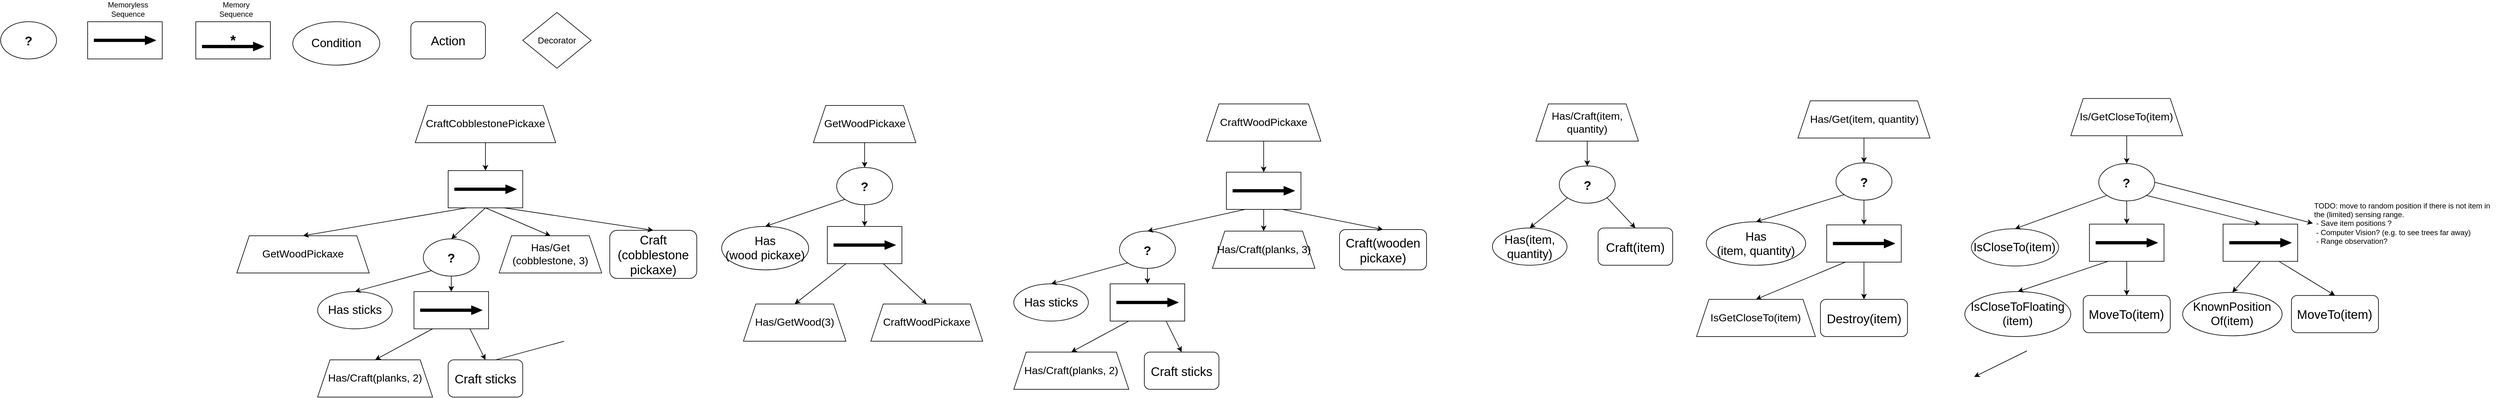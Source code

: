 <mxfile version="13.5.4" type="device"><diagram id="WyycX_kiDfn8xleZHSIg" name="Page-1"><mxGraphModel dx="1594" dy="853" grid="1" gridSize="10" guides="1" tooltips="1" connect="1" arrows="1" fold="1" page="1" pageScale="1" pageWidth="827" pageHeight="1169" math="0" shadow="0"><root><mxCell id="0"/><mxCell id="1" parent="0"/><mxCell id="VDcFkGqoI388mTJnBidE-6" value="" style="group" parent="1" vertex="1" connectable="0"><mxGeometry x="240" y="40" width="120" height="60" as="geometry"/></mxCell><mxCell id="VDcFkGqoI388mTJnBidE-2" value="" style="rounded=0;whiteSpace=wrap;html=1;" parent="VDcFkGqoI388mTJnBidE-6" vertex="1"><mxGeometry width="120" height="60" as="geometry"/></mxCell><mxCell id="VDcFkGqoI388mTJnBidE-4" value="" style="shape=flexArrow;endArrow=classic;html=1;fillColor=#000000;endWidth=9.001;endSize=5.311;width=4.194;" parent="VDcFkGqoI388mTJnBidE-6" edge="1"><mxGeometry width="50" height="50" relative="1" as="geometry"><mxPoint x="10" y="30" as="sourcePoint"/><mxPoint x="110" y="30" as="targetPoint"/></mxGeometry></mxCell><mxCell id="VDcFkGqoI388mTJnBidE-13" value="&lt;font style=&quot;font-size: 20px&quot;&gt;Action&lt;/font&gt;" style="rounded=1;whiteSpace=wrap;html=1;" parent="1" vertex="1"><mxGeometry x="760" y="40" width="120" height="60" as="geometry"/></mxCell><mxCell id="VDcFkGqoI388mTJnBidE-19" value="&lt;span style=&quot;font-size: 17px&quot;&gt;Is/GetCloseTo(item)&lt;/span&gt;" style="shape=trapezoid;perimeter=trapezoidPerimeter;whiteSpace=wrap;html=1;fixedSize=1;" parent="1" vertex="1"><mxGeometry x="3430.47" y="163.75" width="180" height="60" as="geometry"/></mxCell><mxCell id="VDcFkGqoI388mTJnBidE-21" value="&lt;font style=&quot;font-size: 20px&quot;&gt;&lt;b&gt;?&lt;/b&gt;&lt;/font&gt;" style="ellipse;whiteSpace=wrap;html=1;container=1;" parent="1" vertex="1"><mxGeometry x="3475.47" y="268.75" width="90" height="60" as="geometry"/></mxCell><mxCell id="VDcFkGqoI388mTJnBidE-22" value="" style="endArrow=classic;html=1;fillColor=#000000;exitX=0.5;exitY=1;exitDx=0;exitDy=0;entryX=0.5;entryY=0;entryDx=0;entryDy=0;" parent="1" source="VDcFkGqoI388mTJnBidE-19" target="VDcFkGqoI388mTJnBidE-21" edge="1"><mxGeometry width="50" height="50" relative="1" as="geometry"><mxPoint x="3635.47" y="258.75" as="sourcePoint"/><mxPoint x="3720.47" y="408.75" as="targetPoint"/></mxGeometry></mxCell><mxCell id="VDcFkGqoI388mTJnBidE-23" value="&lt;font style=&quot;font-size: 19px&quot;&gt;IsCloseTo(item)&lt;/font&gt;" style="ellipse;whiteSpace=wrap;html=1;" parent="1" vertex="1"><mxGeometry x="3270.47" y="373.75" width="140.47" height="60" as="geometry"/></mxCell><mxCell id="VDcFkGqoI388mTJnBidE-24" value="" style="endArrow=classic;html=1;fillColor=#000000;exitX=0;exitY=1;exitDx=0;exitDy=0;entryX=0.5;entryY=0;entryDx=0;entryDy=0;" parent="1" source="VDcFkGqoI388mTJnBidE-21" target="VDcFkGqoI388mTJnBidE-23" edge="1"><mxGeometry width="50" height="50" relative="1" as="geometry"><mxPoint x="3500.94" y="293.752" as="sourcePoint"/><mxPoint x="3525.0" y="341.61" as="targetPoint"/></mxGeometry></mxCell><mxCell id="VDcFkGqoI388mTJnBidE-25" value="Memoryless Sequence" style="text;html=1;strokeColor=none;fillColor=none;align=center;verticalAlign=middle;whiteSpace=wrap;rounded=0;" parent="1" vertex="1"><mxGeometry x="270" y="10" width="70" height="20" as="geometry"/></mxCell><mxCell id="VDcFkGqoI388mTJnBidE-27" value="" style="group" parent="1" vertex="1" connectable="0"><mxGeometry x="3675.47" y="366.25" width="120" height="60" as="geometry"/></mxCell><mxCell id="VDcFkGqoI388mTJnBidE-28" value="" style="rounded=0;whiteSpace=wrap;html=1;" parent="VDcFkGqoI388mTJnBidE-27" vertex="1"><mxGeometry width="120" height="60" as="geometry"/></mxCell><mxCell id="VDcFkGqoI388mTJnBidE-29" value="" style="shape=flexArrow;endArrow=classic;html=1;fillColor=#000000;endWidth=9.001;endSize=5.311;width=4.194;" parent="VDcFkGqoI388mTJnBidE-27" edge="1"><mxGeometry width="50" height="50" relative="1" as="geometry"><mxPoint x="10" y="30" as="sourcePoint"/><mxPoint x="110" y="30" as="targetPoint"/></mxGeometry></mxCell><mxCell id="VDcFkGqoI388mTJnBidE-30" value="" style="endArrow=classic;html=1;fillColor=#000000;exitX=1;exitY=1;exitDx=0;exitDy=0;entryX=0.5;entryY=0;entryDx=0;entryDy=0;" parent="1" source="VDcFkGqoI388mTJnBidE-21" target="VDcFkGqoI388mTJnBidE-28" edge="1"><mxGeometry width="50" height="50" relative="1" as="geometry"><mxPoint x="3498.44" y="329.822" as="sourcePoint"/><mxPoint x="3350.705" y="383.75" as="targetPoint"/></mxGeometry></mxCell><mxCell id="VDcFkGqoI388mTJnBidE-31" value="&lt;font style=&quot;font-size: 19px&quot;&gt;KnownPosition&lt;br&gt;Of(item)&lt;/font&gt;" style="ellipse;whiteSpace=wrap;html=1;" parent="1" vertex="1"><mxGeometry x="3610.47" y="476.25" width="160" height="70" as="geometry"/></mxCell><mxCell id="VDcFkGqoI388mTJnBidE-33" value="" style="endArrow=classic;html=1;fillColor=#000000;exitX=0.5;exitY=1;exitDx=0;exitDy=0;entryX=0.5;entryY=0;entryDx=0;entryDy=0;" parent="1" source="VDcFkGqoI388mTJnBidE-28" target="VDcFkGqoI388mTJnBidE-31" edge="1"><mxGeometry width="50" height="50" relative="1" as="geometry"><mxPoint x="3543.44" y="329.822" as="sourcePoint"/><mxPoint x="3395.705" y="383.75" as="targetPoint"/></mxGeometry></mxCell><mxCell id="VDcFkGqoI388mTJnBidE-37" value="" style="endArrow=classic;html=1;fillColor=#000000;entryX=0.5;entryY=0;entryDx=0;entryDy=0;exitX=0.75;exitY=1;exitDx=0;exitDy=0;" parent="1" target="VDcFkGqoI388mTJnBidE-115" edge="1" source="VDcFkGqoI388mTJnBidE-28"><mxGeometry width="50" height="50" relative="1" as="geometry"><mxPoint x="3565.47" y="433.75" as="sourcePoint"/><mxPoint x="3649.47" y="476.25" as="targetPoint"/></mxGeometry></mxCell><mxCell id="VDcFkGqoI388mTJnBidE-38" value="" style="group" parent="1" vertex="1" connectable="0"><mxGeometry x="414" y="40" width="120" height="60" as="geometry"/></mxCell><mxCell id="VDcFkGqoI388mTJnBidE-39" value="&lt;font style=&quot;font-size: 23px&quot;&gt;&lt;b&gt;*&lt;/b&gt;&lt;/font&gt;" style="rounded=0;whiteSpace=wrap;html=1;" parent="VDcFkGqoI388mTJnBidE-38" vertex="1"><mxGeometry width="120" height="60" as="geometry"/></mxCell><mxCell id="VDcFkGqoI388mTJnBidE-40" value="" style="shape=flexArrow;endArrow=classic;html=1;fillColor=#000000;endWidth=9.001;endSize=5.311;width=4.194;" parent="VDcFkGqoI388mTJnBidE-38" edge="1"><mxGeometry width="50" height="50" relative="1" as="geometry"><mxPoint x="10" y="40" as="sourcePoint"/><mxPoint x="110" y="40" as="targetPoint"/></mxGeometry></mxCell><mxCell id="VDcFkGqoI388mTJnBidE-41" value="Memory Sequence" style="text;html=1;strokeColor=none;fillColor=none;align=center;verticalAlign=middle;whiteSpace=wrap;rounded=0;" parent="1" vertex="1"><mxGeometry x="444" y="10" width="70" height="20" as="geometry"/></mxCell><mxCell id="VDcFkGqoI388mTJnBidE-42" value="&lt;font style=&quot;font-size: 17px&quot;&gt;Has/Get(item, quantity)&lt;/font&gt;" style="shape=trapezoid;perimeter=trapezoidPerimeter;whiteSpace=wrap;html=1;fixedSize=1;" parent="1" vertex="1"><mxGeometry x="2991.5" y="167.5" width="212.5" height="60" as="geometry"/></mxCell><mxCell id="VDcFkGqoI388mTJnBidE-43" value="&lt;font style=&quot;font-size: 20px&quot;&gt;&lt;b&gt;?&lt;/b&gt;&lt;/font&gt;" style="ellipse;whiteSpace=wrap;html=1;container=0;" parent="1" vertex="1"><mxGeometry x="3052.75" y="267.5" width="90" height="60" as="geometry"/></mxCell><mxCell id="VDcFkGqoI388mTJnBidE-44" value="" style="endArrow=classic;html=1;fillColor=#000000;exitX=0.5;exitY=1;exitDx=0;exitDy=0;entryX=0.5;entryY=0;entryDx=0;entryDy=0;" parent="1" source="VDcFkGqoI388mTJnBidE-42" target="VDcFkGqoI388mTJnBidE-43" edge="1"><mxGeometry width="50" height="50" relative="1" as="geometry"><mxPoint x="3644.0" y="237.5" as="sourcePoint"/><mxPoint x="3644.0" y="282.5" as="targetPoint"/></mxGeometry></mxCell><mxCell id="VDcFkGqoI388mTJnBidE-45" value="&lt;font style=&quot;font-size: 19px&quot;&gt;Has&lt;br&gt;(item, quantity)&lt;/font&gt;" style="ellipse;whiteSpace=wrap;html=1;" parent="1" vertex="1"><mxGeometry x="2844" y="362.5" width="160" height="70" as="geometry"/></mxCell><mxCell id="VDcFkGqoI388mTJnBidE-46" value="" style="endArrow=classic;html=1;fillColor=#000000;exitX=0;exitY=1;exitDx=0;exitDy=0;entryX=0.5;entryY=0;entryDx=0;entryDy=0;" parent="1" source="VDcFkGqoI388mTJnBidE-43" target="VDcFkGqoI388mTJnBidE-45" edge="1"><mxGeometry width="50" height="50" relative="1" as="geometry"><mxPoint x="3394" y="457.5" as="sourcePoint"/><mxPoint x="3444" y="407.5" as="targetPoint"/></mxGeometry></mxCell><mxCell id="VDcFkGqoI388mTJnBidE-47" value="" style="group" parent="1" vertex="1" connectable="0"><mxGeometry x="3037.75" y="367.5" width="120" height="60" as="geometry"/></mxCell><mxCell id="VDcFkGqoI388mTJnBidE-48" value="" style="rounded=0;whiteSpace=wrap;html=1;" parent="VDcFkGqoI388mTJnBidE-47" vertex="1"><mxGeometry width="120" height="60" as="geometry"/></mxCell><mxCell id="VDcFkGqoI388mTJnBidE-49" value="" style="shape=flexArrow;endArrow=classic;html=1;fillColor=#000000;endWidth=9.001;endSize=5.311;width=4.194;" parent="VDcFkGqoI388mTJnBidE-47" edge="1"><mxGeometry width="50" height="50" relative="1" as="geometry"><mxPoint x="10" y="30" as="sourcePoint"/><mxPoint x="110" y="30" as="targetPoint"/></mxGeometry></mxCell><mxCell id="VDcFkGqoI388mTJnBidE-50" value="" style="endArrow=classic;html=1;fillColor=#000000;exitX=0.5;exitY=1;exitDx=0;exitDy=0;entryX=0.5;entryY=0;entryDx=0;entryDy=0;" parent="1" source="VDcFkGqoI388mTJnBidE-43" target="VDcFkGqoI388mTJnBidE-48" edge="1"><mxGeometry width="50" height="50" relative="1" as="geometry"><mxPoint x="3075.72" y="328.572" as="sourcePoint"/><mxPoint x="2934" y="372.5" as="targetPoint"/></mxGeometry></mxCell><mxCell id="VDcFkGqoI388mTJnBidE-51" value="&lt;font style=&quot;font-size: 17px&quot;&gt;IsGetCloseTo(item)&lt;/font&gt;" style="shape=trapezoid;perimeter=trapezoidPerimeter;whiteSpace=wrap;html=1;fixedSize=1;" parent="1" vertex="1"><mxGeometry x="2828.38" y="487.5" width="191.25" height="60" as="geometry"/></mxCell><mxCell id="VDcFkGqoI388mTJnBidE-52" value="" style="endArrow=classic;html=1;fillColor=#000000;exitX=0.25;exitY=1;exitDx=0;exitDy=0;entryX=0.5;entryY=0;entryDx=0;entryDy=0;" parent="1" source="VDcFkGqoI388mTJnBidE-48" target="VDcFkGqoI388mTJnBidE-51" edge="1"><mxGeometry width="50" height="50" relative="1" as="geometry"><mxPoint x="3075.72" y="328.572" as="sourcePoint"/><mxPoint x="2934" y="372.5" as="targetPoint"/></mxGeometry></mxCell><mxCell id="VDcFkGqoI388mTJnBidE-53" value="&lt;font style=&quot;font-size: 20px&quot;&gt;Destroy(item)&lt;/font&gt;" style="rounded=1;whiteSpace=wrap;html=1;" parent="1" vertex="1"><mxGeometry x="3027.75" y="487.5" width="140" height="60" as="geometry"/></mxCell><mxCell id="VDcFkGqoI388mTJnBidE-54" value="" style="endArrow=classic;html=1;fillColor=#000000;entryX=0.5;entryY=0;entryDx=0;entryDy=0;exitX=0.5;exitY=1;exitDx=0;exitDy=0;" parent="1" target="VDcFkGqoI388mTJnBidE-53" edge="1" source="VDcFkGqoI388mTJnBidE-48"><mxGeometry width="50" height="50" relative="1" as="geometry"><mxPoint x="3120" y="440" as="sourcePoint"/><mxPoint x="2959.625" y="497.5" as="targetPoint"/></mxGeometry></mxCell><mxCell id="VDcFkGqoI388mTJnBidE-55" value="&lt;font style=&quot;font-size: 17px&quot;&gt;Has/Craft(item, quantity)&lt;/font&gt;" style="shape=trapezoid;perimeter=trapezoidPerimeter;whiteSpace=wrap;html=1;fixedSize=1;" parent="1" vertex="1"><mxGeometry x="2570" y="172.5" width="165" height="60" as="geometry"/></mxCell><mxCell id="VDcFkGqoI388mTJnBidE-56" value="&lt;font style=&quot;font-size: 20px&quot;&gt;&lt;b&gt;?&lt;/b&gt;&lt;/font&gt;" style="ellipse;whiteSpace=wrap;html=1;container=0;" parent="1" vertex="1"><mxGeometry x="2607.5" y="272.5" width="90" height="60" as="geometry"/></mxCell><mxCell id="VDcFkGqoI388mTJnBidE-57" value="" style="endArrow=classic;html=1;fillColor=#000000;entryX=0.5;entryY=0;entryDx=0;entryDy=0;exitX=0.5;exitY=1;exitDx=0;exitDy=0;" parent="1" source="VDcFkGqoI388mTJnBidE-55" target="VDcFkGqoI388mTJnBidE-56" edge="1"><mxGeometry width="50" height="50" relative="1" as="geometry"><mxPoint x="2950" y="467.5" as="sourcePoint"/><mxPoint x="3000" y="417.5" as="targetPoint"/></mxGeometry></mxCell><mxCell id="VDcFkGqoI388mTJnBidE-58" value="&lt;font style=&quot;font-size: 19px&quot;&gt;Has(item, quantity)&lt;/font&gt;" style="ellipse;whiteSpace=wrap;html=1;" parent="1" vertex="1"><mxGeometry x="2500" y="372.5" width="120" height="60" as="geometry"/></mxCell><mxCell id="VDcFkGqoI388mTJnBidE-59" value="" style="endArrow=classic;html=1;fillColor=#000000;entryX=0.5;entryY=0;entryDx=0;entryDy=0;exitX=0;exitY=1;exitDx=0;exitDy=0;" parent="1" source="VDcFkGqoI388mTJnBidE-56" target="VDcFkGqoI388mTJnBidE-58" edge="1"><mxGeometry width="50" height="50" relative="1" as="geometry"><mxPoint x="2950" y="467.5" as="sourcePoint"/><mxPoint x="3000" y="417.5" as="targetPoint"/></mxGeometry></mxCell><mxCell id="VDcFkGqoI388mTJnBidE-60" value="&lt;font style=&quot;font-size: 20px&quot;&gt;Craft(item)&lt;/font&gt;" style="rounded=1;whiteSpace=wrap;html=1;" parent="1" vertex="1"><mxGeometry x="2670" y="372.5" width="120" height="60" as="geometry"/></mxCell><mxCell id="VDcFkGqoI388mTJnBidE-61" value="" style="endArrow=classic;html=1;fillColor=#000000;entryX=0.5;entryY=0;entryDx=0;entryDy=0;exitX=1;exitY=1;exitDx=0;exitDy=0;" parent="1" source="VDcFkGqoI388mTJnBidE-56" target="VDcFkGqoI388mTJnBidE-60" edge="1"><mxGeometry width="50" height="50" relative="1" as="geometry"><mxPoint x="2630.47" y="333.572" as="sourcePoint"/><mxPoint x="2557.5" y="377.5" as="targetPoint"/></mxGeometry></mxCell><mxCell id="VDcFkGqoI388mTJnBidE-62" value="&lt;font style=&quot;font-size: 17px&quot;&gt;CraftWoodPickaxe&lt;br&gt;&lt;/font&gt;" style="shape=trapezoid;perimeter=trapezoidPerimeter;whiteSpace=wrap;html=1;fixedSize=1;" parent="1" vertex="1"><mxGeometry x="2040" y="172.5" width="184" height="60" as="geometry"/></mxCell><mxCell id="VDcFkGqoI388mTJnBidE-63" value="&lt;font style=&quot;font-size: 20px&quot;&gt;&lt;b&gt;?&lt;/b&gt;&lt;/font&gt;" style="ellipse;whiteSpace=wrap;html=1;container=0;" parent="1" vertex="1"><mxGeometry x="1900" y="377.5" width="90" height="60" as="geometry"/></mxCell><mxCell id="VDcFkGqoI388mTJnBidE-64" value="" style="endArrow=classic;html=1;fillColor=#000000;entryX=0.5;entryY=0;entryDx=0;entryDy=0;exitX=0.25;exitY=1;exitDx=0;exitDy=0;" parent="1" source="VDcFkGqoI388mTJnBidE-69" target="VDcFkGqoI388mTJnBidE-63" edge="1"><mxGeometry width="50" height="50" relative="1" as="geometry"><mxPoint x="2062" y="312.5" as="sourcePoint"/><mxPoint x="2310" y="422.5" as="targetPoint"/></mxGeometry></mxCell><mxCell id="VDcFkGqoI388mTJnBidE-68" value="" style="group" parent="1" vertex="1" connectable="0"><mxGeometry x="2072" y="282.5" width="120" height="60" as="geometry"/></mxCell><mxCell id="VDcFkGqoI388mTJnBidE-69" value="" style="rounded=0;whiteSpace=wrap;html=1;" parent="VDcFkGqoI388mTJnBidE-68" vertex="1"><mxGeometry width="120" height="60" as="geometry"/></mxCell><mxCell id="VDcFkGqoI388mTJnBidE-70" value="" style="shape=flexArrow;endArrow=classic;html=1;fillColor=#000000;endWidth=9.001;endSize=5.311;width=4.194;" parent="VDcFkGqoI388mTJnBidE-68" edge="1"><mxGeometry width="50" height="50" relative="1" as="geometry"><mxPoint x="10" y="30" as="sourcePoint"/><mxPoint x="110" y="30" as="targetPoint"/></mxGeometry></mxCell><mxCell id="VDcFkGqoI388mTJnBidE-71" value="" style="endArrow=classic;html=1;fillColor=#000000;entryX=0.5;entryY=0;entryDx=0;entryDy=0;exitX=0.5;exitY=1;exitDx=0;exitDy=0;" parent="1" source="VDcFkGqoI388mTJnBidE-62" target="VDcFkGqoI388mTJnBidE-69" edge="1"><mxGeometry width="50" height="50" relative="1" as="geometry"><mxPoint x="2072" y="322.5" as="sourcePoint"/><mxPoint x="1935.0" y="362.5" as="targetPoint"/></mxGeometry></mxCell><mxCell id="VDcFkGqoI388mTJnBidE-72" value="&lt;font style=&quot;font-size: 19px&quot;&gt;Has sticks&lt;/font&gt;" style="ellipse;whiteSpace=wrap;html=1;" parent="1" vertex="1"><mxGeometry x="1730" y="462.5" width="120" height="60" as="geometry"/></mxCell><mxCell id="VDcFkGqoI388mTJnBidE-73" value="" style="endArrow=classic;html=1;fillColor=#000000;exitX=0;exitY=1;exitDx=0;exitDy=0;entryX=0.5;entryY=0;entryDx=0;entryDy=0;" parent="1" source="VDcFkGqoI388mTJnBidE-63" target="VDcFkGqoI388mTJnBidE-72" edge="1"><mxGeometry width="50" height="50" relative="1" as="geometry"><mxPoint x="2082" y="357.5" as="sourcePoint"/><mxPoint x="1840" y="367.5" as="targetPoint"/></mxGeometry></mxCell><mxCell id="VDcFkGqoI388mTJnBidE-74" value="" style="group" parent="1" vertex="1" connectable="0"><mxGeometry x="1885" y="462.5" width="120" height="60" as="geometry"/></mxCell><mxCell id="VDcFkGqoI388mTJnBidE-75" value="" style="rounded=0;whiteSpace=wrap;html=1;" parent="VDcFkGqoI388mTJnBidE-74" vertex="1"><mxGeometry width="120" height="60" as="geometry"/></mxCell><mxCell id="VDcFkGqoI388mTJnBidE-76" value="" style="shape=flexArrow;endArrow=classic;html=1;fillColor=#000000;endWidth=9.001;endSize=5.311;width=4.194;" parent="VDcFkGqoI388mTJnBidE-74" edge="1"><mxGeometry width="50" height="50" relative="1" as="geometry"><mxPoint x="10" y="30" as="sourcePoint"/><mxPoint x="110" y="30" as="targetPoint"/></mxGeometry></mxCell><mxCell id="VDcFkGqoI388mTJnBidE-77" value="" style="endArrow=classic;html=1;fillColor=#000000;exitX=0.5;exitY=1;exitDx=0;exitDy=0;entryX=0.5;entryY=0;entryDx=0;entryDy=0;" parent="1" source="VDcFkGqoI388mTJnBidE-63" target="VDcFkGqoI388mTJnBidE-75" edge="1"><mxGeometry width="50" height="50" relative="1" as="geometry"><mxPoint x="1922.97" y="433.572" as="sourcePoint"/><mxPoint x="1870.0" y="467.5" as="targetPoint"/></mxGeometry></mxCell><mxCell id="VDcFkGqoI388mTJnBidE-78" value="&lt;font style=&quot;font-size: 17px&quot;&gt;Has/Craft(planks, 2)&lt;/font&gt;" style="shape=trapezoid;perimeter=trapezoidPerimeter;whiteSpace=wrap;html=1;fixedSize=1;" parent="1" vertex="1"><mxGeometry x="1730" y="572.5" width="185" height="60" as="geometry"/></mxCell><mxCell id="VDcFkGqoI388mTJnBidE-79" value="" style="endArrow=classic;html=1;fillColor=#000000;exitX=0.25;exitY=1;exitDx=0;exitDy=0;entryX=0.5;entryY=0;entryDx=0;entryDy=0;" parent="1" source="VDcFkGqoI388mTJnBidE-75" target="VDcFkGqoI388mTJnBidE-78" edge="1"><mxGeometry width="50" height="50" relative="1" as="geometry"><mxPoint x="1857.97" y="428.572" as="sourcePoint"/><mxPoint x="1805.0" y="472.5" as="targetPoint"/></mxGeometry></mxCell><mxCell id="VDcFkGqoI388mTJnBidE-80" value="&lt;font style=&quot;font-size: 20px&quot;&gt;Craft sticks&lt;/font&gt;" style="rounded=1;whiteSpace=wrap;html=1;" parent="1" vertex="1"><mxGeometry x="1940" y="572.5" width="120" height="60" as="geometry"/></mxCell><mxCell id="VDcFkGqoI388mTJnBidE-81" value="" style="endArrow=classic;html=1;fillColor=#000000;exitX=0.75;exitY=1;exitDx=0;exitDy=0;entryX=0.5;entryY=0;entryDx=0;entryDy=0;" parent="1" source="VDcFkGqoI388mTJnBidE-75" target="VDcFkGqoI388mTJnBidE-80" edge="1"><mxGeometry width="50" height="50" relative="1" as="geometry"><mxPoint x="1925" y="532.5" as="sourcePoint"/><mxPoint x="1872.5" y="582.5" as="targetPoint"/></mxGeometry></mxCell><mxCell id="VDcFkGqoI388mTJnBidE-82" value="&lt;font style=&quot;font-size: 17px&quot;&gt;Has/Craft(planks, 3)&lt;/font&gt;" style="shape=trapezoid;perimeter=trapezoidPerimeter;whiteSpace=wrap;html=1;fixedSize=1;" parent="1" vertex="1"><mxGeometry x="2049.5" y="377.5" width="165" height="60" as="geometry"/></mxCell><mxCell id="VDcFkGqoI388mTJnBidE-83" value="" style="endArrow=classic;html=1;fillColor=#000000;entryX=0.5;entryY=0;entryDx=0;entryDy=0;exitX=0.5;exitY=1;exitDx=0;exitDy=0;" parent="1" source="VDcFkGqoI388mTJnBidE-69" target="VDcFkGqoI388mTJnBidE-82" edge="1"><mxGeometry width="50" height="50" relative="1" as="geometry"><mxPoint x="2112" y="352.5" as="sourcePoint"/><mxPoint x="1955" y="382.5" as="targetPoint"/></mxGeometry></mxCell><mxCell id="VDcFkGqoI388mTJnBidE-84" value="&lt;font style=&quot;font-size: 20px&quot;&gt;Craft(wooden pickaxe)&lt;/font&gt;" style="rounded=1;whiteSpace=wrap;html=1;" parent="1" vertex="1"><mxGeometry x="2254" y="375" width="140" height="65" as="geometry"/></mxCell><mxCell id="VDcFkGqoI388mTJnBidE-85" value="" style="endArrow=classic;html=1;fillColor=#000000;entryX=0.5;entryY=0;entryDx=0;entryDy=0;exitX=0.75;exitY=1;exitDx=0;exitDy=0;" parent="1" source="VDcFkGqoI388mTJnBidE-69" target="VDcFkGqoI388mTJnBidE-84" edge="1"><mxGeometry width="50" height="50" relative="1" as="geometry"><mxPoint x="2142" y="352.5" as="sourcePoint"/><mxPoint x="2142" y="387.5" as="targetPoint"/></mxGeometry></mxCell><mxCell id="VDcFkGqoI388mTJnBidE-86" value="&lt;font style=&quot;font-size: 17px&quot;&gt;GetWoodPickaxe&lt;/font&gt;" style="shape=trapezoid;perimeter=trapezoidPerimeter;whiteSpace=wrap;html=1;fixedSize=1;" parent="1" vertex="1"><mxGeometry x="1407.5" y="175" width="165" height="60" as="geometry"/></mxCell><mxCell id="VDcFkGqoI388mTJnBidE-87" value="&lt;font style=&quot;font-size: 20px&quot;&gt;&lt;b&gt;?&lt;/b&gt;&lt;/font&gt;" style="ellipse;whiteSpace=wrap;html=1;container=0;" parent="1" vertex="1"><mxGeometry x="1445" y="275" width="90" height="60" as="geometry"/></mxCell><mxCell id="VDcFkGqoI388mTJnBidE-88" value="" style="endArrow=classic;html=1;fillColor=#000000;exitX=0.5;exitY=1;exitDx=0;exitDy=0;entryX=0.5;entryY=0;entryDx=0;entryDy=0;" parent="1" source="VDcFkGqoI388mTJnBidE-86" target="VDcFkGqoI388mTJnBidE-87" edge="1"><mxGeometry width="50" height="50" relative="1" as="geometry"><mxPoint x="1290" y="200" as="sourcePoint"/><mxPoint x="1320" y="200" as="targetPoint"/></mxGeometry></mxCell><mxCell id="VDcFkGqoI388mTJnBidE-89" value="&lt;font style=&quot;font-size: 19px&quot;&gt;Has&lt;br&gt;(wood pickaxe)&lt;/font&gt;" style="ellipse;whiteSpace=wrap;html=1;" parent="1" vertex="1"><mxGeometry x="1260" y="370" width="140" height="70" as="geometry"/></mxCell><mxCell id="VDcFkGqoI388mTJnBidE-90" value="" style="endArrow=classic;html=1;fillColor=#000000;exitX=0;exitY=1;exitDx=0;exitDy=0;entryX=0.5;entryY=0;entryDx=0;entryDy=0;" parent="1" source="VDcFkGqoI388mTJnBidE-87" target="VDcFkGqoI388mTJnBidE-89" edge="1"><mxGeometry width="50" height="50" relative="1" as="geometry"><mxPoint x="1820" y="440" as="sourcePoint"/><mxPoint x="1870" y="390" as="targetPoint"/></mxGeometry></mxCell><mxCell id="VDcFkGqoI388mTJnBidE-91" value="" style="group" parent="1" vertex="1" connectable="0"><mxGeometry x="1430" y="370" width="120" height="60" as="geometry"/></mxCell><mxCell id="VDcFkGqoI388mTJnBidE-92" value="" style="rounded=0;whiteSpace=wrap;html=1;" parent="VDcFkGqoI388mTJnBidE-91" vertex="1"><mxGeometry width="120" height="60" as="geometry"/></mxCell><mxCell id="VDcFkGqoI388mTJnBidE-93" value="" style="shape=flexArrow;endArrow=classic;html=1;fillColor=#000000;endWidth=9.001;endSize=5.311;width=4.194;" parent="VDcFkGqoI388mTJnBidE-91" edge="1"><mxGeometry width="50" height="50" relative="1" as="geometry"><mxPoint x="10" y="30" as="sourcePoint"/><mxPoint x="110" y="30" as="targetPoint"/></mxGeometry></mxCell><mxCell id="VDcFkGqoI388mTJnBidE-94" value="" style="endArrow=classic;html=1;fillColor=#000000;exitX=0.5;exitY=1;exitDx=0;exitDy=0;entryX=0.5;entryY=0;entryDx=0;entryDy=0;" parent="1" source="VDcFkGqoI388mTJnBidE-87" target="VDcFkGqoI388mTJnBidE-92" edge="1"><mxGeometry width="50" height="50" relative="1" as="geometry"><mxPoint x="1620" y="340" as="sourcePoint"/><mxPoint x="1670" y="290" as="targetPoint"/></mxGeometry></mxCell><mxCell id="VDcFkGqoI388mTJnBidE-98" value="&lt;font style=&quot;font-size: 17px&quot;&gt;Has/GetWood(3)&lt;/font&gt;" style="shape=trapezoid;perimeter=trapezoidPerimeter;whiteSpace=wrap;html=1;fixedSize=1;" parent="1" vertex="1"><mxGeometry x="1295" y="495" width="165" height="60" as="geometry"/></mxCell><mxCell id="VDcFkGqoI388mTJnBidE-99" value="&lt;font style=&quot;font-size: 17px&quot;&gt;CraftWoodPickaxe&lt;/font&gt;" style="shape=trapezoid;perimeter=trapezoidPerimeter;whiteSpace=wrap;html=1;fixedSize=1;" parent="1" vertex="1"><mxGeometry x="1500" y="495" width="180" height="60" as="geometry"/></mxCell><mxCell id="VDcFkGqoI388mTJnBidE-100" value="" style="endArrow=classic;html=1;fillColor=#000000;exitX=0.25;exitY=1;exitDx=0;exitDy=0;entryX=0.5;entryY=0;entryDx=0;entryDy=0;" parent="1" source="VDcFkGqoI388mTJnBidE-92" target="VDcFkGqoI388mTJnBidE-98" edge="1"><mxGeometry width="50" height="50" relative="1" as="geometry"><mxPoint x="1467.97" y="336.072" as="sourcePoint"/><mxPoint x="1350.0" y="380" as="targetPoint"/></mxGeometry></mxCell><mxCell id="VDcFkGqoI388mTJnBidE-101" value="" style="endArrow=classic;html=1;fillColor=#000000;exitX=0.75;exitY=1;exitDx=0;exitDy=0;entryX=0.5;entryY=0;entryDx=0;entryDy=0;" parent="1" source="VDcFkGqoI388mTJnBidE-92" target="VDcFkGqoI388mTJnBidE-99" edge="1"><mxGeometry width="50" height="50" relative="1" as="geometry"><mxPoint x="1477.97" y="346.072" as="sourcePoint"/><mxPoint x="1360.0" y="390" as="targetPoint"/></mxGeometry></mxCell><mxCell id="VDcFkGqoI388mTJnBidE-115" value="&lt;font style=&quot;font-size: 20px&quot;&gt;MoveTo(item)&lt;/font&gt;" style="rounded=1;whiteSpace=wrap;html=1;" parent="1" vertex="1"><mxGeometry x="3785.47" y="481.25" width="140" height="60" as="geometry"/></mxCell><mxCell id="VDcFkGqoI388mTJnBidE-135" value="" style="endArrow=classic;html=1;fillColor=#000000;entryX=0.5;entryY=0;entryDx=0;entryDy=0;exitX=0.5;exitY=1;exitDx=0;exitDy=0;" parent="1" source="VDcFkGqoI388mTJnBidE-133" edge="1"><mxGeometry width="50" height="50" relative="1" as="geometry"><mxPoint x="3360" y="570.5" as="sourcePoint"/><mxPoint x="3275" y="612.5" as="targetPoint"/></mxGeometry></mxCell><mxCell id="3aJ6e_uEvTH4a3Us7mJH-6" value="&lt;font style=&quot;font-size: 20px&quot;&gt;&lt;b&gt;?&lt;/b&gt;&lt;/font&gt;" style="ellipse;whiteSpace=wrap;html=1;container=0;" vertex="1" parent="1"><mxGeometry x="100" y="40" width="90" height="60" as="geometry"/></mxCell><mxCell id="3aJ6e_uEvTH4a3Us7mJH-8" value="&lt;span style=&quot;font-size: 14px&quot;&gt;Decorator&lt;/span&gt;" style="rhombus;whiteSpace=wrap;html=1;" vertex="1" parent="1"><mxGeometry x="940" y="25" width="110" height="90" as="geometry"/></mxCell><mxCell id="3aJ6e_uEvTH4a3Us7mJH-28" value="&lt;span style=&quot;font-size: 19px&quot;&gt;Condition&lt;/span&gt;" style="ellipse;whiteSpace=wrap;html=1;" vertex="1" parent="1"><mxGeometry x="570" y="40" width="140" height="70" as="geometry"/></mxCell><mxCell id="3aJ6e_uEvTH4a3Us7mJH-32" value="" style="endArrow=classic;html=1;entryX=0.5;entryY=0;entryDx=0;entryDy=0;exitX=0.5;exitY=1;exitDx=0;exitDy=0;" edge="1" parent="1" target="3aJ6e_uEvTH4a3Us7mJH-31"><mxGeometry width="50" height="50" relative="1" as="geometry"><mxPoint x="1006.5" y="555" as="sourcePoint"/><mxPoint x="860" y="595" as="targetPoint"/></mxGeometry></mxCell><mxCell id="3aJ6e_uEvTH4a3Us7mJH-35" value="&lt;span style=&quot;font-size: 17px&quot;&gt;CraftCobblestonePickaxe&lt;/span&gt;" style="shape=trapezoid;perimeter=trapezoidPerimeter;whiteSpace=wrap;html=1;fixedSize=1;" vertex="1" parent="1"><mxGeometry x="767" y="175" width="226" height="60" as="geometry"/></mxCell><mxCell id="3aJ6e_uEvTH4a3Us7mJH-57" value="&lt;font style=&quot;font-size: 20px&quot;&gt;&lt;b&gt;?&lt;/b&gt;&lt;/font&gt;" style="ellipse;whiteSpace=wrap;html=1;container=0;" vertex="1" parent="1"><mxGeometry x="780" y="390" width="90" height="60" as="geometry"/></mxCell><mxCell id="3aJ6e_uEvTH4a3Us7mJH-58" value="" style="endArrow=classic;html=1;fillColor=#000000;entryX=0.5;entryY=0;entryDx=0;entryDy=0;exitX=0.5;exitY=1;exitDx=0;exitDy=0;" edge="1" parent="1" source="3aJ6e_uEvTH4a3Us7mJH-60" target="3aJ6e_uEvTH4a3Us7mJH-57"><mxGeometry width="50" height="50" relative="1" as="geometry"><mxPoint x="892" y="317.5" as="sourcePoint"/><mxPoint x="1140" y="427.5" as="targetPoint"/></mxGeometry></mxCell><mxCell id="3aJ6e_uEvTH4a3Us7mJH-59" value="" style="group" vertex="1" connectable="0" parent="1"><mxGeometry x="820" y="280" width="120" height="60" as="geometry"/></mxCell><mxCell id="3aJ6e_uEvTH4a3Us7mJH-60" value="" style="rounded=0;whiteSpace=wrap;html=1;" vertex="1" parent="3aJ6e_uEvTH4a3Us7mJH-59"><mxGeometry width="120" height="60" as="geometry"/></mxCell><mxCell id="3aJ6e_uEvTH4a3Us7mJH-61" value="" style="shape=flexArrow;endArrow=classic;html=1;fillColor=#000000;endWidth=9.001;endSize=5.311;width=4.194;" edge="1" parent="3aJ6e_uEvTH4a3Us7mJH-59"><mxGeometry width="50" height="50" relative="1" as="geometry"><mxPoint x="10" y="30" as="sourcePoint"/><mxPoint x="110" y="30" as="targetPoint"/></mxGeometry></mxCell><mxCell id="3aJ6e_uEvTH4a3Us7mJH-62" value="" style="endArrow=classic;html=1;fillColor=#000000;entryX=0.5;entryY=0;entryDx=0;entryDy=0;exitX=0.5;exitY=1;exitDx=0;exitDy=0;" edge="1" parent="1" target="3aJ6e_uEvTH4a3Us7mJH-60" source="3aJ6e_uEvTH4a3Us7mJH-35"><mxGeometry width="50" height="50" relative="1" as="geometry"><mxPoint x="1000" y="257.5" as="sourcePoint"/><mxPoint x="765.0" y="367.5" as="targetPoint"/></mxGeometry></mxCell><mxCell id="3aJ6e_uEvTH4a3Us7mJH-63" value="&lt;font style=&quot;font-size: 19px&quot;&gt;Has sticks&lt;/font&gt;" style="ellipse;whiteSpace=wrap;html=1;" vertex="1" parent="1"><mxGeometry x="610" y="475" width="120" height="60" as="geometry"/></mxCell><mxCell id="3aJ6e_uEvTH4a3Us7mJH-64" value="" style="endArrow=classic;html=1;fillColor=#000000;exitX=0;exitY=1;exitDx=0;exitDy=0;entryX=0.5;entryY=0;entryDx=0;entryDy=0;" edge="1" parent="1" source="3aJ6e_uEvTH4a3Us7mJH-57" target="3aJ6e_uEvTH4a3Us7mJH-63"><mxGeometry width="50" height="50" relative="1" as="geometry"><mxPoint x="962" y="370" as="sourcePoint"/><mxPoint x="720" y="380" as="targetPoint"/></mxGeometry></mxCell><mxCell id="3aJ6e_uEvTH4a3Us7mJH-65" value="" style="group" vertex="1" connectable="0" parent="1"><mxGeometry x="765" y="475" width="120" height="60" as="geometry"/></mxCell><mxCell id="3aJ6e_uEvTH4a3Us7mJH-66" value="" style="rounded=0;whiteSpace=wrap;html=1;" vertex="1" parent="3aJ6e_uEvTH4a3Us7mJH-65"><mxGeometry width="120" height="60" as="geometry"/></mxCell><mxCell id="3aJ6e_uEvTH4a3Us7mJH-67" value="" style="shape=flexArrow;endArrow=classic;html=1;fillColor=#000000;endWidth=9.001;endSize=5.311;width=4.194;" edge="1" parent="3aJ6e_uEvTH4a3Us7mJH-65"><mxGeometry width="50" height="50" relative="1" as="geometry"><mxPoint x="10" y="30" as="sourcePoint"/><mxPoint x="110" y="30" as="targetPoint"/></mxGeometry></mxCell><mxCell id="3aJ6e_uEvTH4a3Us7mJH-68" value="" style="endArrow=classic;html=1;fillColor=#000000;exitX=0.5;exitY=1;exitDx=0;exitDy=0;entryX=0.5;entryY=0;entryDx=0;entryDy=0;" edge="1" parent="1" source="3aJ6e_uEvTH4a3Us7mJH-57" target="3aJ6e_uEvTH4a3Us7mJH-66"><mxGeometry width="50" height="50" relative="1" as="geometry"><mxPoint x="802.97" y="446.072" as="sourcePoint"/><mxPoint x="750.0" y="480" as="targetPoint"/></mxGeometry></mxCell><mxCell id="3aJ6e_uEvTH4a3Us7mJH-69" value="&lt;font style=&quot;font-size: 17px&quot;&gt;Has/Craft(planks, 2)&lt;/font&gt;" style="shape=trapezoid;perimeter=trapezoidPerimeter;whiteSpace=wrap;html=1;fixedSize=1;" vertex="1" parent="1"><mxGeometry x="610" y="585" width="185" height="60" as="geometry"/></mxCell><mxCell id="3aJ6e_uEvTH4a3Us7mJH-70" value="" style="endArrow=classic;html=1;fillColor=#000000;exitX=0.25;exitY=1;exitDx=0;exitDy=0;entryX=0.5;entryY=0;entryDx=0;entryDy=0;" edge="1" parent="1" source="3aJ6e_uEvTH4a3Us7mJH-66" target="3aJ6e_uEvTH4a3Us7mJH-69"><mxGeometry width="50" height="50" relative="1" as="geometry"><mxPoint x="737.97" y="441.072" as="sourcePoint"/><mxPoint x="685.0" y="485" as="targetPoint"/></mxGeometry></mxCell><mxCell id="3aJ6e_uEvTH4a3Us7mJH-71" value="&lt;font style=&quot;font-size: 20px&quot;&gt;Craft sticks&lt;/font&gt;" style="rounded=1;whiteSpace=wrap;html=1;" vertex="1" parent="1"><mxGeometry x="820" y="585" width="120" height="60" as="geometry"/></mxCell><mxCell id="3aJ6e_uEvTH4a3Us7mJH-72" value="" style="endArrow=classic;html=1;fillColor=#000000;exitX=0.75;exitY=1;exitDx=0;exitDy=0;entryX=0.5;entryY=0;entryDx=0;entryDy=0;" edge="1" parent="1" source="3aJ6e_uEvTH4a3Us7mJH-66" target="3aJ6e_uEvTH4a3Us7mJH-71"><mxGeometry width="50" height="50" relative="1" as="geometry"><mxPoint x="805" y="545" as="sourcePoint"/><mxPoint x="752.5" y="595" as="targetPoint"/></mxGeometry></mxCell><mxCell id="3aJ6e_uEvTH4a3Us7mJH-73" value="&lt;font style=&quot;font-size: 17px&quot;&gt;Has/Get&lt;br&gt;(cobblestone, 3)&lt;br&gt;&lt;/font&gt;" style="shape=trapezoid;perimeter=trapezoidPerimeter;whiteSpace=wrap;html=1;fixedSize=1;" vertex="1" parent="1"><mxGeometry x="902" y="385" width="165" height="60" as="geometry"/></mxCell><mxCell id="3aJ6e_uEvTH4a3Us7mJH-74" value="" style="endArrow=classic;html=1;fillColor=#000000;entryX=0.5;entryY=0;entryDx=0;entryDy=0;exitX=0.5;exitY=1;exitDx=0;exitDy=0;" edge="1" parent="1" source="3aJ6e_uEvTH4a3Us7mJH-60" target="3aJ6e_uEvTH4a3Us7mJH-73"><mxGeometry width="50" height="50" relative="1" as="geometry"><mxPoint x="942" y="357.5" as="sourcePoint"/><mxPoint x="785" y="387.5" as="targetPoint"/></mxGeometry></mxCell><mxCell id="3aJ6e_uEvTH4a3Us7mJH-75" value="&lt;font style=&quot;font-size: 20px&quot;&gt;Craft (cobblestone pickaxe)&lt;/font&gt;" style="rounded=1;whiteSpace=wrap;html=1;" vertex="1" parent="1"><mxGeometry x="1080" y="376.25" width="140" height="77.5" as="geometry"/></mxCell><mxCell id="3aJ6e_uEvTH4a3Us7mJH-76" value="" style="endArrow=classic;html=1;fillColor=#000000;entryX=0.5;entryY=0;entryDx=0;entryDy=0;exitX=0.75;exitY=1;exitDx=0;exitDy=0;" edge="1" parent="1" source="3aJ6e_uEvTH4a3Us7mJH-60" target="3aJ6e_uEvTH4a3Us7mJH-75"><mxGeometry width="50" height="50" relative="1" as="geometry"><mxPoint x="972" y="357.5" as="sourcePoint"/><mxPoint x="972" y="392.5" as="targetPoint"/></mxGeometry></mxCell><mxCell id="3aJ6e_uEvTH4a3Us7mJH-77" value="&lt;span style=&quot;font-size: 17px&quot;&gt;GetWoodPickaxe&lt;/span&gt;" style="shape=trapezoid;perimeter=trapezoidPerimeter;whiteSpace=wrap;html=1;fixedSize=1;" vertex="1" parent="1"><mxGeometry x="480" y="385" width="213" height="60" as="geometry"/></mxCell><mxCell id="3aJ6e_uEvTH4a3Us7mJH-78" value="" style="endArrow=classic;html=1;fillColor=#000000;entryX=0.5;entryY=0;entryDx=0;entryDy=0;exitX=0.25;exitY=1;exitDx=0;exitDy=0;" edge="1" parent="1" source="3aJ6e_uEvTH4a3Us7mJH-60" target="3aJ6e_uEvTH4a3Us7mJH-77"><mxGeometry width="50" height="50" relative="1" as="geometry"><mxPoint x="972" y="357.5" as="sourcePoint"/><mxPoint x="835" y="400" as="targetPoint"/></mxGeometry></mxCell><mxCell id="3aJ6e_uEvTH4a3Us7mJH-85" value="" style="endArrow=classic;html=1;fillColor=#000000;exitX=0.5;exitY=1;exitDx=0;exitDy=0;entryX=0.5;entryY=0;entryDx=0;entryDy=0;" edge="1" parent="1" source="VDcFkGqoI388mTJnBidE-21" target="3aJ6e_uEvTH4a3Us7mJH-89"><mxGeometry width="50" height="50" relative="1" as="geometry"><mxPoint x="3498.44" y="329.822" as="sourcePoint"/><mxPoint x="3520.47" y="373.75" as="targetPoint"/></mxGeometry></mxCell><mxCell id="3aJ6e_uEvTH4a3Us7mJH-86" value="&lt;font style=&quot;font-size: 19px&quot;&gt;IsCloseToFloating&lt;br&gt;(item)&lt;br&gt;&lt;/font&gt;" style="ellipse;whiteSpace=wrap;html=1;" vertex="1" parent="1"><mxGeometry x="3260" y="475" width="170.47" height="72.5" as="geometry"/></mxCell><mxCell id="3aJ6e_uEvTH4a3Us7mJH-87" value="" style="endArrow=classic;html=1;fillColor=#000000;entryX=0.5;entryY=0;entryDx=0;entryDy=0;exitX=0.25;exitY=1;exitDx=0;exitDy=0;" edge="1" parent="1" source="3aJ6e_uEvTH4a3Us7mJH-89" target="3aJ6e_uEvTH4a3Us7mJH-86"><mxGeometry width="50" height="50" relative="1" as="geometry"><mxPoint x="3500.47" y="483.75" as="sourcePoint"/><mxPoint x="3350.705" y="383.75" as="targetPoint"/></mxGeometry></mxCell><mxCell id="3aJ6e_uEvTH4a3Us7mJH-88" value="" style="group" vertex="1" connectable="0" parent="1"><mxGeometry x="3460.47" y="366.25" width="120" height="60" as="geometry"/></mxCell><mxCell id="3aJ6e_uEvTH4a3Us7mJH-89" value="" style="rounded=0;whiteSpace=wrap;html=1;" vertex="1" parent="3aJ6e_uEvTH4a3Us7mJH-88"><mxGeometry width="120" height="60" as="geometry"/></mxCell><mxCell id="3aJ6e_uEvTH4a3Us7mJH-90" value="" style="shape=flexArrow;endArrow=classic;html=1;fillColor=#000000;endWidth=9.001;endSize=5.311;width=4.194;" edge="1" parent="3aJ6e_uEvTH4a3Us7mJH-88"><mxGeometry width="50" height="50" relative="1" as="geometry"><mxPoint x="10" y="30" as="sourcePoint"/><mxPoint x="110" y="30" as="targetPoint"/></mxGeometry></mxCell><mxCell id="3aJ6e_uEvTH4a3Us7mJH-91" value="&lt;font style=&quot;font-size: 20px&quot;&gt;MoveTo(item)&lt;/font&gt;" style="rounded=1;whiteSpace=wrap;html=1;" vertex="1" parent="1"><mxGeometry x="3450.47" y="481.25" width="140" height="60" as="geometry"/></mxCell><mxCell id="3aJ6e_uEvTH4a3Us7mJH-92" value="" style="endArrow=classic;html=1;fillColor=#000000;exitX=0.5;exitY=1;exitDx=0;exitDy=0;" edge="1" parent="1" source="3aJ6e_uEvTH4a3Us7mJH-89" target="3aJ6e_uEvTH4a3Us7mJH-91"><mxGeometry width="50" height="50" relative="1" as="geometry"><mxPoint x="3500.47" y="436.25" as="sourcePoint"/><mxPoint x="3355.235" y="485" as="targetPoint"/></mxGeometry></mxCell><mxCell id="3aJ6e_uEvTH4a3Us7mJH-94" value="TODO: move to random position if there is not item in the (limited) sensing range.&lt;br&gt;&amp;nbsp;- Save item positions ?&lt;br&gt;&amp;nbsp;- Computer Vision? (e.g. to see trees far away)&lt;br&gt;&amp;nbsp;- Range observation?" style="text;html=1;strokeColor=none;fillColor=none;align=left;verticalAlign=middle;whiteSpace=wrap;rounded=0;" vertex="1" parent="1"><mxGeometry x="3820" y="320" width="299.53" height="90" as="geometry"/></mxCell><mxCell id="3aJ6e_uEvTH4a3Us7mJH-95" value="" style="endArrow=classic;html=1;exitX=1;exitY=0.5;exitDx=0;exitDy=0;entryX=0;entryY=0.5;entryDx=0;entryDy=0;" edge="1" parent="1" source="VDcFkGqoI388mTJnBidE-21" target="3aJ6e_uEvTH4a3Us7mJH-94"><mxGeometry width="50" height="50" relative="1" as="geometry"><mxPoint x="3610" y="330" as="sourcePoint"/><mxPoint x="3660" y="280" as="targetPoint"/></mxGeometry></mxCell></root></mxGraphModel></diagram></mxfile>